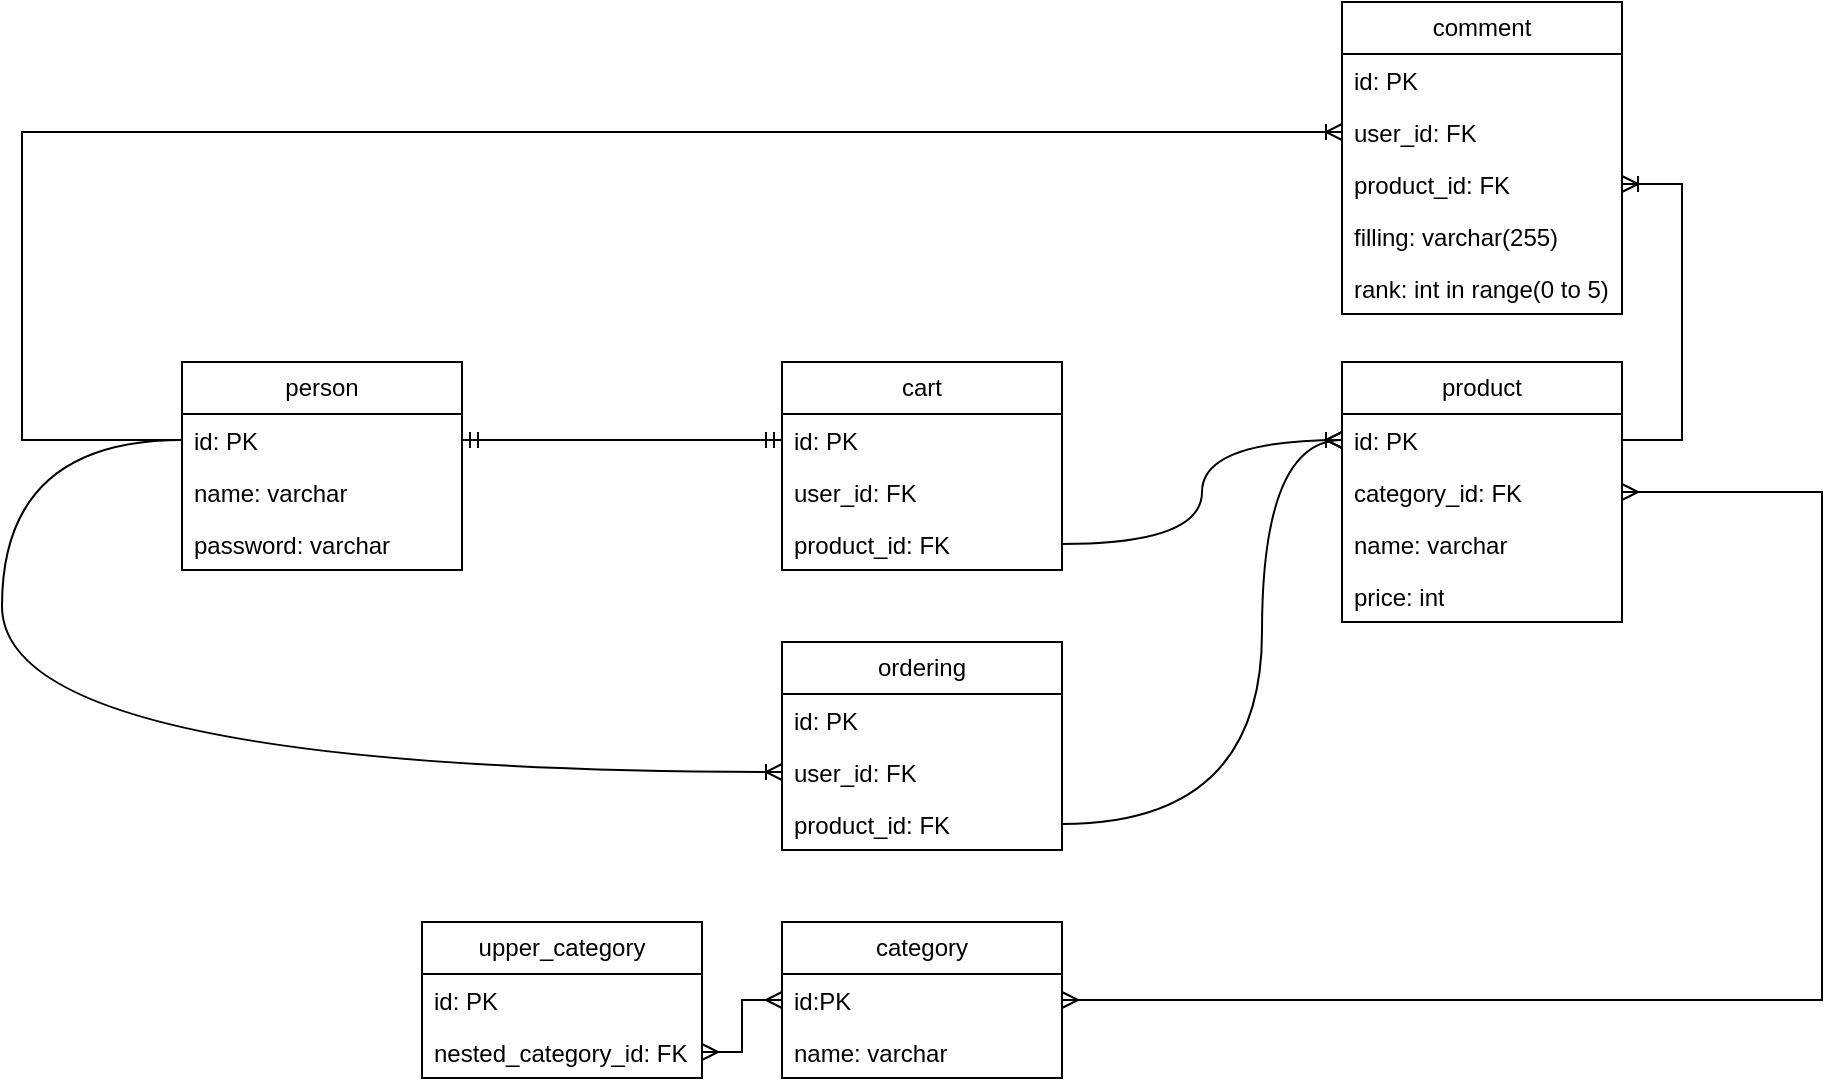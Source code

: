 <mxfile version="22.1.3" type="github">
  <diagram name="Страница — 1" id="jpvJlIro0i5mADWFQeZ1">
    <mxGraphModel dx="956" dy="1716" grid="1" gridSize="10" guides="1" tooltips="1" connect="1" arrows="1" fold="1" page="1" pageScale="1" pageWidth="827" pageHeight="1169" math="0" shadow="0">
      <root>
        <mxCell id="0" />
        <mxCell id="1" parent="0" />
        <mxCell id="Ci0OxHBXnJLD-NSbA3Aw-1" value="person" style="swimlane;fontStyle=0;childLayout=stackLayout;horizontal=1;startSize=26;fillColor=none;horizontalStack=0;resizeParent=1;resizeParentMax=0;resizeLast=0;collapsible=1;marginBottom=0;whiteSpace=wrap;html=1;" vertex="1" parent="1">
          <mxGeometry x="140" y="40" width="140" height="104" as="geometry" />
        </mxCell>
        <mxCell id="Ci0OxHBXnJLD-NSbA3Aw-2" value="id: PK" style="text;strokeColor=none;fillColor=none;align=left;verticalAlign=top;spacingLeft=4;spacingRight=4;overflow=hidden;rotatable=0;points=[[0,0.5],[1,0.5]];portConstraint=eastwest;whiteSpace=wrap;html=1;" vertex="1" parent="Ci0OxHBXnJLD-NSbA3Aw-1">
          <mxGeometry y="26" width="140" height="26" as="geometry" />
        </mxCell>
        <mxCell id="Ci0OxHBXnJLD-NSbA3Aw-3" value="name: varchar" style="text;strokeColor=none;fillColor=none;align=left;verticalAlign=top;spacingLeft=4;spacingRight=4;overflow=hidden;rotatable=0;points=[[0,0.5],[1,0.5]];portConstraint=eastwest;whiteSpace=wrap;html=1;" vertex="1" parent="Ci0OxHBXnJLD-NSbA3Aw-1">
          <mxGeometry y="52" width="140" height="26" as="geometry" />
        </mxCell>
        <mxCell id="Ci0OxHBXnJLD-NSbA3Aw-4" value="password: varchar" style="text;strokeColor=none;fillColor=none;align=left;verticalAlign=top;spacingLeft=4;spacingRight=4;overflow=hidden;rotatable=0;points=[[0,0.5],[1,0.5]];portConstraint=eastwest;whiteSpace=wrap;html=1;" vertex="1" parent="Ci0OxHBXnJLD-NSbA3Aw-1">
          <mxGeometry y="78" width="140" height="26" as="geometry" />
        </mxCell>
        <mxCell id="Ci0OxHBXnJLD-NSbA3Aw-5" value="cart" style="swimlane;fontStyle=0;childLayout=stackLayout;horizontal=1;startSize=26;fillColor=none;horizontalStack=0;resizeParent=1;resizeParentMax=0;resizeLast=0;collapsible=1;marginBottom=0;whiteSpace=wrap;html=1;" vertex="1" parent="1">
          <mxGeometry x="440" y="40" width="140" height="104" as="geometry" />
        </mxCell>
        <mxCell id="Ci0OxHBXnJLD-NSbA3Aw-6" value="id: PK" style="text;strokeColor=none;fillColor=none;align=left;verticalAlign=top;spacingLeft=4;spacingRight=4;overflow=hidden;rotatable=0;points=[[0,0.5],[1,0.5]];portConstraint=eastwest;whiteSpace=wrap;html=1;" vertex="1" parent="Ci0OxHBXnJLD-NSbA3Aw-5">
          <mxGeometry y="26" width="140" height="26" as="geometry" />
        </mxCell>
        <mxCell id="Ci0OxHBXnJLD-NSbA3Aw-7" value="user_id: FK" style="text;strokeColor=none;fillColor=none;align=left;verticalAlign=top;spacingLeft=4;spacingRight=4;overflow=hidden;rotatable=0;points=[[0,0.5],[1,0.5]];portConstraint=eastwest;whiteSpace=wrap;html=1;" vertex="1" parent="Ci0OxHBXnJLD-NSbA3Aw-5">
          <mxGeometry y="52" width="140" height="26" as="geometry" />
        </mxCell>
        <mxCell id="Ci0OxHBXnJLD-NSbA3Aw-8" value="product_id: FK" style="text;strokeColor=none;fillColor=none;align=left;verticalAlign=top;spacingLeft=4;spacingRight=4;overflow=hidden;rotatable=0;points=[[0,0.5],[1,0.5]];portConstraint=eastwest;whiteSpace=wrap;html=1;" vertex="1" parent="Ci0OxHBXnJLD-NSbA3Aw-5">
          <mxGeometry y="78" width="140" height="26" as="geometry" />
        </mxCell>
        <mxCell id="Ci0OxHBXnJLD-NSbA3Aw-10" value="" style="edgeStyle=entityRelationEdgeStyle;fontSize=12;html=1;endArrow=ERmandOne;startArrow=ERmandOne;rounded=0;" edge="1" parent="1" source="Ci0OxHBXnJLD-NSbA3Aw-2" target="Ci0OxHBXnJLD-NSbA3Aw-6">
          <mxGeometry width="100" height="100" relative="1" as="geometry">
            <mxPoint x="440" y="410" as="sourcePoint" />
            <mxPoint x="540" y="310" as="targetPoint" />
          </mxGeometry>
        </mxCell>
        <mxCell id="Ci0OxHBXnJLD-NSbA3Aw-11" value="product" style="swimlane;fontStyle=0;childLayout=stackLayout;horizontal=1;startSize=26;fillColor=none;horizontalStack=0;resizeParent=1;resizeParentMax=0;resizeLast=0;collapsible=1;marginBottom=0;whiteSpace=wrap;html=1;" vertex="1" parent="1">
          <mxGeometry x="720" y="40" width="140" height="130" as="geometry" />
        </mxCell>
        <mxCell id="Ci0OxHBXnJLD-NSbA3Aw-12" value="id: PK" style="text;strokeColor=none;fillColor=none;align=left;verticalAlign=top;spacingLeft=4;spacingRight=4;overflow=hidden;rotatable=0;points=[[0,0.5],[1,0.5]];portConstraint=eastwest;whiteSpace=wrap;html=1;" vertex="1" parent="Ci0OxHBXnJLD-NSbA3Aw-11">
          <mxGeometry y="26" width="140" height="26" as="geometry" />
        </mxCell>
        <mxCell id="Ci0OxHBXnJLD-NSbA3Aw-42" value="category_id: FK" style="text;strokeColor=none;fillColor=none;align=left;verticalAlign=top;spacingLeft=4;spacingRight=4;overflow=hidden;rotatable=0;points=[[0,0.5],[1,0.5]];portConstraint=eastwest;whiteSpace=wrap;html=1;" vertex="1" parent="Ci0OxHBXnJLD-NSbA3Aw-11">
          <mxGeometry y="52" width="140" height="26" as="geometry" />
        </mxCell>
        <mxCell id="Ci0OxHBXnJLD-NSbA3Aw-13" value="name: varchar" style="text;strokeColor=none;fillColor=none;align=left;verticalAlign=top;spacingLeft=4;spacingRight=4;overflow=hidden;rotatable=0;points=[[0,0.5],[1,0.5]];portConstraint=eastwest;whiteSpace=wrap;html=1;" vertex="1" parent="Ci0OxHBXnJLD-NSbA3Aw-11">
          <mxGeometry y="78" width="140" height="26" as="geometry" />
        </mxCell>
        <mxCell id="Ci0OxHBXnJLD-NSbA3Aw-14" value="price: int" style="text;strokeColor=none;fillColor=none;align=left;verticalAlign=top;spacingLeft=4;spacingRight=4;overflow=hidden;rotatable=0;points=[[0,0.5],[1,0.5]];portConstraint=eastwest;whiteSpace=wrap;html=1;" vertex="1" parent="Ci0OxHBXnJLD-NSbA3Aw-11">
          <mxGeometry y="104" width="140" height="26" as="geometry" />
        </mxCell>
        <mxCell id="Ci0OxHBXnJLD-NSbA3Aw-16" value="" style="edgeStyle=orthogonalEdgeStyle;fontSize=12;html=1;endArrow=ERoneToMany;rounded=0;curved=1;" edge="1" parent="1" source="Ci0OxHBXnJLD-NSbA3Aw-8" target="Ci0OxHBXnJLD-NSbA3Aw-12">
          <mxGeometry width="100" height="100" relative="1" as="geometry">
            <mxPoint x="440" y="410" as="sourcePoint" />
            <mxPoint x="540" y="310" as="targetPoint" />
          </mxGeometry>
        </mxCell>
        <mxCell id="Ci0OxHBXnJLD-NSbA3Aw-17" value="comment" style="swimlane;fontStyle=0;childLayout=stackLayout;horizontal=1;startSize=26;fillColor=none;horizontalStack=0;resizeParent=1;resizeParentMax=0;resizeLast=0;collapsible=1;marginBottom=0;whiteSpace=wrap;html=1;" vertex="1" parent="1">
          <mxGeometry x="720" y="-140" width="140" height="156" as="geometry" />
        </mxCell>
        <mxCell id="Ci0OxHBXnJLD-NSbA3Aw-18" value="id: PK" style="text;strokeColor=none;fillColor=none;align=left;verticalAlign=top;spacingLeft=4;spacingRight=4;overflow=hidden;rotatable=0;points=[[0,0.5],[1,0.5]];portConstraint=eastwest;whiteSpace=wrap;html=1;" vertex="1" parent="Ci0OxHBXnJLD-NSbA3Aw-17">
          <mxGeometry y="26" width="140" height="26" as="geometry" />
        </mxCell>
        <mxCell id="Ci0OxHBXnJLD-NSbA3Aw-19" value="user_id: FK" style="text;strokeColor=none;fillColor=none;align=left;verticalAlign=top;spacingLeft=4;spacingRight=4;overflow=hidden;rotatable=0;points=[[0,0.5],[1,0.5]];portConstraint=eastwest;whiteSpace=wrap;html=1;" vertex="1" parent="Ci0OxHBXnJLD-NSbA3Aw-17">
          <mxGeometry y="52" width="140" height="26" as="geometry" />
        </mxCell>
        <mxCell id="Ci0OxHBXnJLD-NSbA3Aw-20" value="product_id: FK" style="text;strokeColor=none;fillColor=none;align=left;verticalAlign=top;spacingLeft=4;spacingRight=4;overflow=hidden;rotatable=0;points=[[0,0.5],[1,0.5]];portConstraint=eastwest;whiteSpace=wrap;html=1;" vertex="1" parent="Ci0OxHBXnJLD-NSbA3Aw-17">
          <mxGeometry y="78" width="140" height="26" as="geometry" />
        </mxCell>
        <mxCell id="Ci0OxHBXnJLD-NSbA3Aw-21" value="filling: varchar(255)" style="text;strokeColor=none;fillColor=none;align=left;verticalAlign=top;spacingLeft=4;spacingRight=4;overflow=hidden;rotatable=0;points=[[0,0.5],[1,0.5]];portConstraint=eastwest;whiteSpace=wrap;html=1;" vertex="1" parent="Ci0OxHBXnJLD-NSbA3Aw-17">
          <mxGeometry y="104" width="140" height="26" as="geometry" />
        </mxCell>
        <mxCell id="Ci0OxHBXnJLD-NSbA3Aw-22" value="rank: int in range(0 to 5)" style="text;strokeColor=none;fillColor=none;align=left;verticalAlign=top;spacingLeft=4;spacingRight=4;overflow=hidden;rotatable=0;points=[[0,0.5],[1,0.5]];portConstraint=eastwest;whiteSpace=wrap;html=1;" vertex="1" parent="Ci0OxHBXnJLD-NSbA3Aw-17">
          <mxGeometry y="130" width="140" height="26" as="geometry" />
        </mxCell>
        <mxCell id="Ci0OxHBXnJLD-NSbA3Aw-23" value="" style="edgeStyle=entityRelationEdgeStyle;fontSize=12;html=1;endArrow=ERoneToMany;rounded=0;" edge="1" parent="1" source="Ci0OxHBXnJLD-NSbA3Aw-12" target="Ci0OxHBXnJLD-NSbA3Aw-20">
          <mxGeometry width="100" height="100" relative="1" as="geometry">
            <mxPoint x="590" y="141" as="sourcePoint" />
            <mxPoint x="730" y="89" as="targetPoint" />
          </mxGeometry>
        </mxCell>
        <mxCell id="Ci0OxHBXnJLD-NSbA3Aw-24" value="" style="edgeStyle=elbowEdgeStyle;fontSize=12;html=1;endArrow=ERoneToMany;rounded=0;entryX=0;entryY=0.5;entryDx=0;entryDy=0;exitX=0;exitY=0.5;exitDx=0;exitDy=0;" edge="1" parent="1" source="Ci0OxHBXnJLD-NSbA3Aw-2" target="Ci0OxHBXnJLD-NSbA3Aw-19">
          <mxGeometry width="100" height="100" relative="1" as="geometry">
            <mxPoint x="50" y="-30" as="sourcePoint" />
            <mxPoint x="650" y="-260" as="targetPoint" />
            <Array as="points">
              <mxPoint x="60" y="-80" />
            </Array>
          </mxGeometry>
        </mxCell>
        <mxCell id="Ci0OxHBXnJLD-NSbA3Aw-26" value="ordering" style="swimlane;fontStyle=0;childLayout=stackLayout;horizontal=1;startSize=26;fillColor=none;horizontalStack=0;resizeParent=1;resizeParentMax=0;resizeLast=0;collapsible=1;marginBottom=0;whiteSpace=wrap;html=1;" vertex="1" parent="1">
          <mxGeometry x="440" y="180" width="140" height="104" as="geometry" />
        </mxCell>
        <mxCell id="Ci0OxHBXnJLD-NSbA3Aw-27" value="id: PK" style="text;strokeColor=none;fillColor=none;align=left;verticalAlign=top;spacingLeft=4;spacingRight=4;overflow=hidden;rotatable=0;points=[[0,0.5],[1,0.5]];portConstraint=eastwest;whiteSpace=wrap;html=1;" vertex="1" parent="Ci0OxHBXnJLD-NSbA3Aw-26">
          <mxGeometry y="26" width="140" height="26" as="geometry" />
        </mxCell>
        <mxCell id="Ci0OxHBXnJLD-NSbA3Aw-28" value="user_id: FK" style="text;strokeColor=none;fillColor=none;align=left;verticalAlign=top;spacingLeft=4;spacingRight=4;overflow=hidden;rotatable=0;points=[[0,0.5],[1,0.5]];portConstraint=eastwest;whiteSpace=wrap;html=1;" vertex="1" parent="Ci0OxHBXnJLD-NSbA3Aw-26">
          <mxGeometry y="52" width="140" height="26" as="geometry" />
        </mxCell>
        <mxCell id="Ci0OxHBXnJLD-NSbA3Aw-29" value="product_id: FK" style="text;strokeColor=none;fillColor=none;align=left;verticalAlign=top;spacingLeft=4;spacingRight=4;overflow=hidden;rotatable=0;points=[[0,0.5],[1,0.5]];portConstraint=eastwest;whiteSpace=wrap;html=1;" vertex="1" parent="Ci0OxHBXnJLD-NSbA3Aw-26">
          <mxGeometry y="78" width="140" height="26" as="geometry" />
        </mxCell>
        <mxCell id="Ci0OxHBXnJLD-NSbA3Aw-30" value="" style="edgeStyle=orthogonalEdgeStyle;fontSize=12;html=1;endArrow=ERoneToMany;rounded=0;curved=1;" edge="1" parent="1" source="Ci0OxHBXnJLD-NSbA3Aw-2" target="Ci0OxHBXnJLD-NSbA3Aw-28">
          <mxGeometry width="100" height="100" relative="1" as="geometry">
            <mxPoint x="-70" y="270" as="sourcePoint" />
            <mxPoint x="380" y="260" as="targetPoint" />
            <Array as="points">
              <mxPoint x="50" y="79" />
              <mxPoint x="50" y="245" />
            </Array>
          </mxGeometry>
        </mxCell>
        <mxCell id="Ci0OxHBXnJLD-NSbA3Aw-32" value="" style="edgeStyle=orthogonalEdgeStyle;fontSize=12;html=1;endArrow=ERoneToMany;rounded=0;exitX=1;exitY=0.5;exitDx=0;exitDy=0;curved=1;" edge="1" parent="1" source="Ci0OxHBXnJLD-NSbA3Aw-29" target="Ci0OxHBXnJLD-NSbA3Aw-12">
          <mxGeometry width="100" height="100" relative="1" as="geometry">
            <mxPoint x="650" y="282" as="sourcePoint" />
            <mxPoint x="750" y="182" as="targetPoint" />
            <Array as="points">
              <mxPoint x="680" y="271" />
              <mxPoint x="680" y="79" />
            </Array>
          </mxGeometry>
        </mxCell>
        <mxCell id="Ci0OxHBXnJLD-NSbA3Aw-33" value="category" style="swimlane;fontStyle=0;childLayout=stackLayout;horizontal=1;startSize=26;fillColor=none;horizontalStack=0;resizeParent=1;resizeParentMax=0;resizeLast=0;collapsible=1;marginBottom=0;whiteSpace=wrap;html=1;" vertex="1" parent="1">
          <mxGeometry x="440" y="320" width="140" height="78" as="geometry" />
        </mxCell>
        <mxCell id="Ci0OxHBXnJLD-NSbA3Aw-34" value="id:PK" style="text;strokeColor=none;fillColor=none;align=left;verticalAlign=top;spacingLeft=4;spacingRight=4;overflow=hidden;rotatable=0;points=[[0,0.5],[1,0.5]];portConstraint=eastwest;whiteSpace=wrap;html=1;" vertex="1" parent="Ci0OxHBXnJLD-NSbA3Aw-33">
          <mxGeometry y="26" width="140" height="26" as="geometry" />
        </mxCell>
        <mxCell id="Ci0OxHBXnJLD-NSbA3Aw-35" value="name: varchar" style="text;strokeColor=none;fillColor=none;align=left;verticalAlign=top;spacingLeft=4;spacingRight=4;overflow=hidden;rotatable=0;points=[[0,0.5],[1,0.5]];portConstraint=eastwest;whiteSpace=wrap;html=1;" vertex="1" parent="Ci0OxHBXnJLD-NSbA3Aw-33">
          <mxGeometry y="52" width="140" height="26" as="geometry" />
        </mxCell>
        <mxCell id="Ci0OxHBXnJLD-NSbA3Aw-37" value="upper_category" style="swimlane;fontStyle=0;childLayout=stackLayout;horizontal=1;startSize=26;fillColor=none;horizontalStack=0;resizeParent=1;resizeParentMax=0;resizeLast=0;collapsible=1;marginBottom=0;whiteSpace=wrap;html=1;" vertex="1" parent="1">
          <mxGeometry x="260" y="320" width="140" height="78" as="geometry" />
        </mxCell>
        <mxCell id="Ci0OxHBXnJLD-NSbA3Aw-38" value="id: PK" style="text;strokeColor=none;fillColor=none;align=left;verticalAlign=top;spacingLeft=4;spacingRight=4;overflow=hidden;rotatable=0;points=[[0,0.5],[1,0.5]];portConstraint=eastwest;whiteSpace=wrap;html=1;" vertex="1" parent="Ci0OxHBXnJLD-NSbA3Aw-37">
          <mxGeometry y="26" width="140" height="26" as="geometry" />
        </mxCell>
        <mxCell id="Ci0OxHBXnJLD-NSbA3Aw-39" value="nested_category_id: FK" style="text;strokeColor=none;fillColor=none;align=left;verticalAlign=top;spacingLeft=4;spacingRight=4;overflow=hidden;rotatable=0;points=[[0,0.5],[1,0.5]];portConstraint=eastwest;whiteSpace=wrap;html=1;" vertex="1" parent="Ci0OxHBXnJLD-NSbA3Aw-37">
          <mxGeometry y="52" width="140" height="26" as="geometry" />
        </mxCell>
        <mxCell id="Ci0OxHBXnJLD-NSbA3Aw-41" value="" style="edgeStyle=elbowEdgeStyle;fontSize=12;html=1;endArrow=ERmany;startArrow=ERmany;rounded=0;exitX=1;exitY=0.5;exitDx=0;exitDy=0;" edge="1" parent="1" source="Ci0OxHBXnJLD-NSbA3Aw-39" target="Ci0OxHBXnJLD-NSbA3Aw-34">
          <mxGeometry width="100" height="100" relative="1" as="geometry">
            <mxPoint x="470" y="250" as="sourcePoint" />
            <mxPoint x="570" y="150" as="targetPoint" />
          </mxGeometry>
        </mxCell>
        <mxCell id="Ci0OxHBXnJLD-NSbA3Aw-45" value="" style="edgeStyle=elbowEdgeStyle;fontSize=12;html=1;endArrow=ERmany;startArrow=ERmany;rounded=0;entryX=1;entryY=0.5;entryDx=0;entryDy=0;" edge="1" parent="1" source="Ci0OxHBXnJLD-NSbA3Aw-34" target="Ci0OxHBXnJLD-NSbA3Aw-42">
          <mxGeometry width="100" height="100" relative="1" as="geometry">
            <mxPoint x="500" y="260" as="sourcePoint" />
            <mxPoint x="600" y="160" as="targetPoint" />
            <Array as="points">
              <mxPoint x="960" y="240" />
            </Array>
          </mxGeometry>
        </mxCell>
      </root>
    </mxGraphModel>
  </diagram>
</mxfile>
